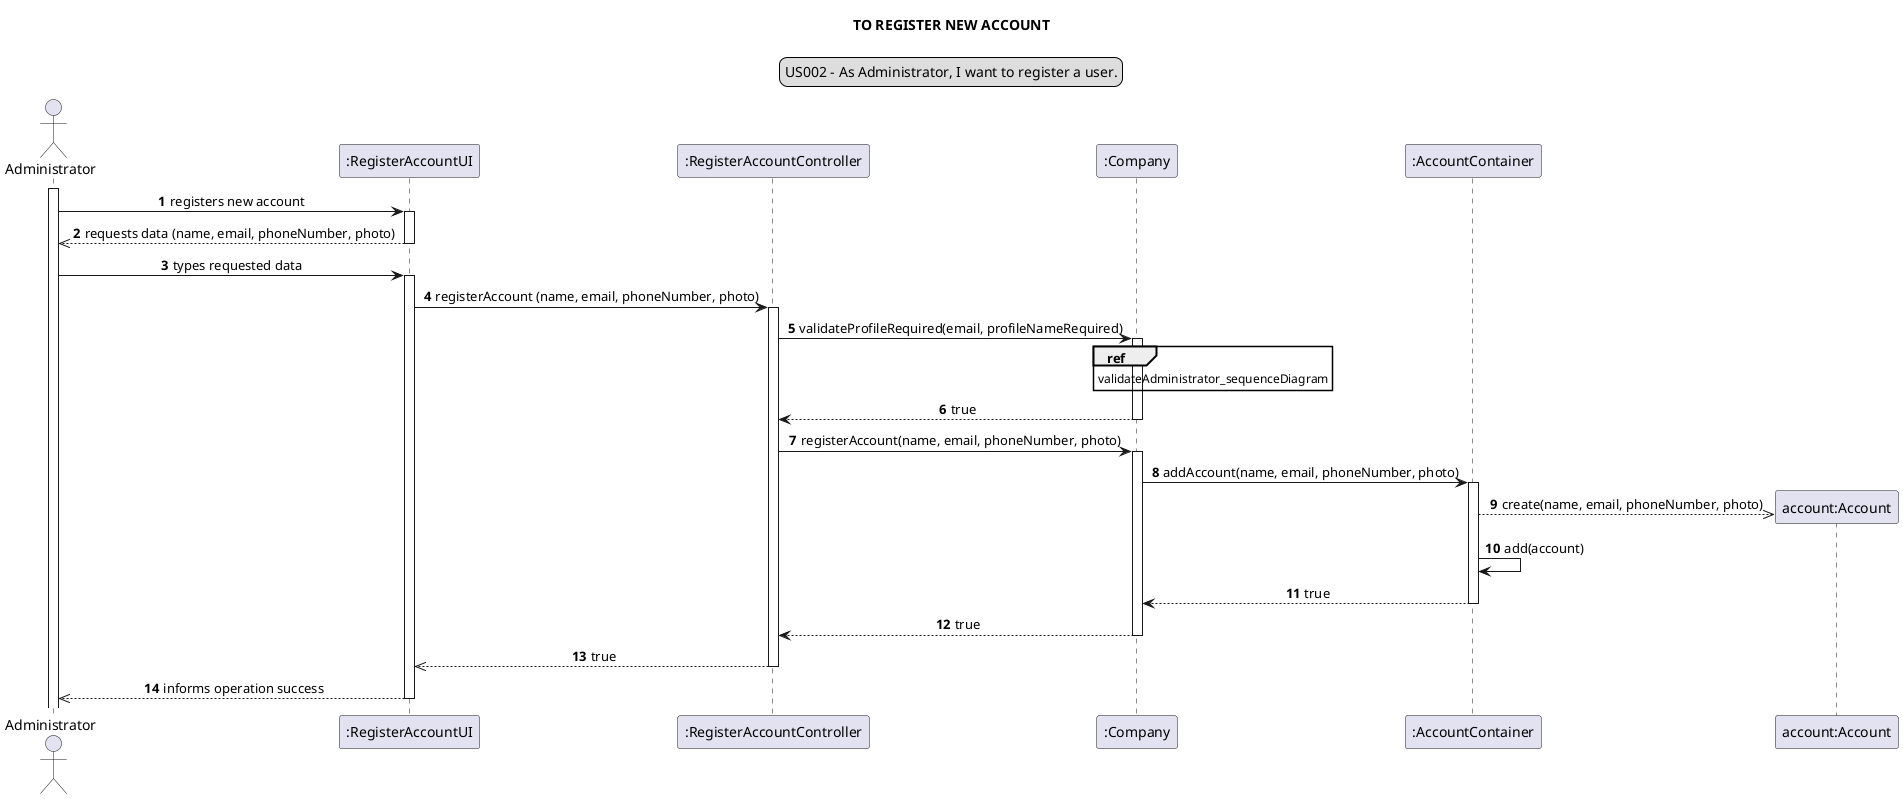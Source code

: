 @startuml
skinparam sequenceMessageAlign center
title TO REGISTER NEW ACCOUNT
legend top
US002 - As Administrator, I want to register a user.
end legend
autonumber
actor "Administrator" as administrator
participant ":RegisterAccountUI" as ui
participant ":RegisterAccountController" as ct
participant ":Company" as c
participant ":AccountContainer" as cn
participant "account:Account" as ac

activate administrator
administrator -> ui: registers new account
activate ui
ui -->> administrator: requests data (name, email, phoneNumber, photo)
deactivate ui
administrator -> ui: types requested data
activate ui
ui -> ct: registerAccount (name, email, phoneNumber, photo)
activate ct
ct -> c: validateProfileRequired(email, profileNameRequired)
activate c
ref over c: validateAdministrator_sequenceDiagram
c --> ct: true
deactivate c

ct -> c: registerAccount(name, email, phoneNumber, photo)
activate c
c -> cn: addAccount(name, email, phoneNumber, photo)
create ac
activate cn
cn -->> ac: create(name, email, phoneNumber, photo)
cn -> cn: add(account)
cn --> c: true
deactivate cn
c --> ct: true
deactivate c
deactivate ac
ct -->> ui: true
deactivate ct
ui-->> administrator: informs operation success
deactivate ui
@enduml
